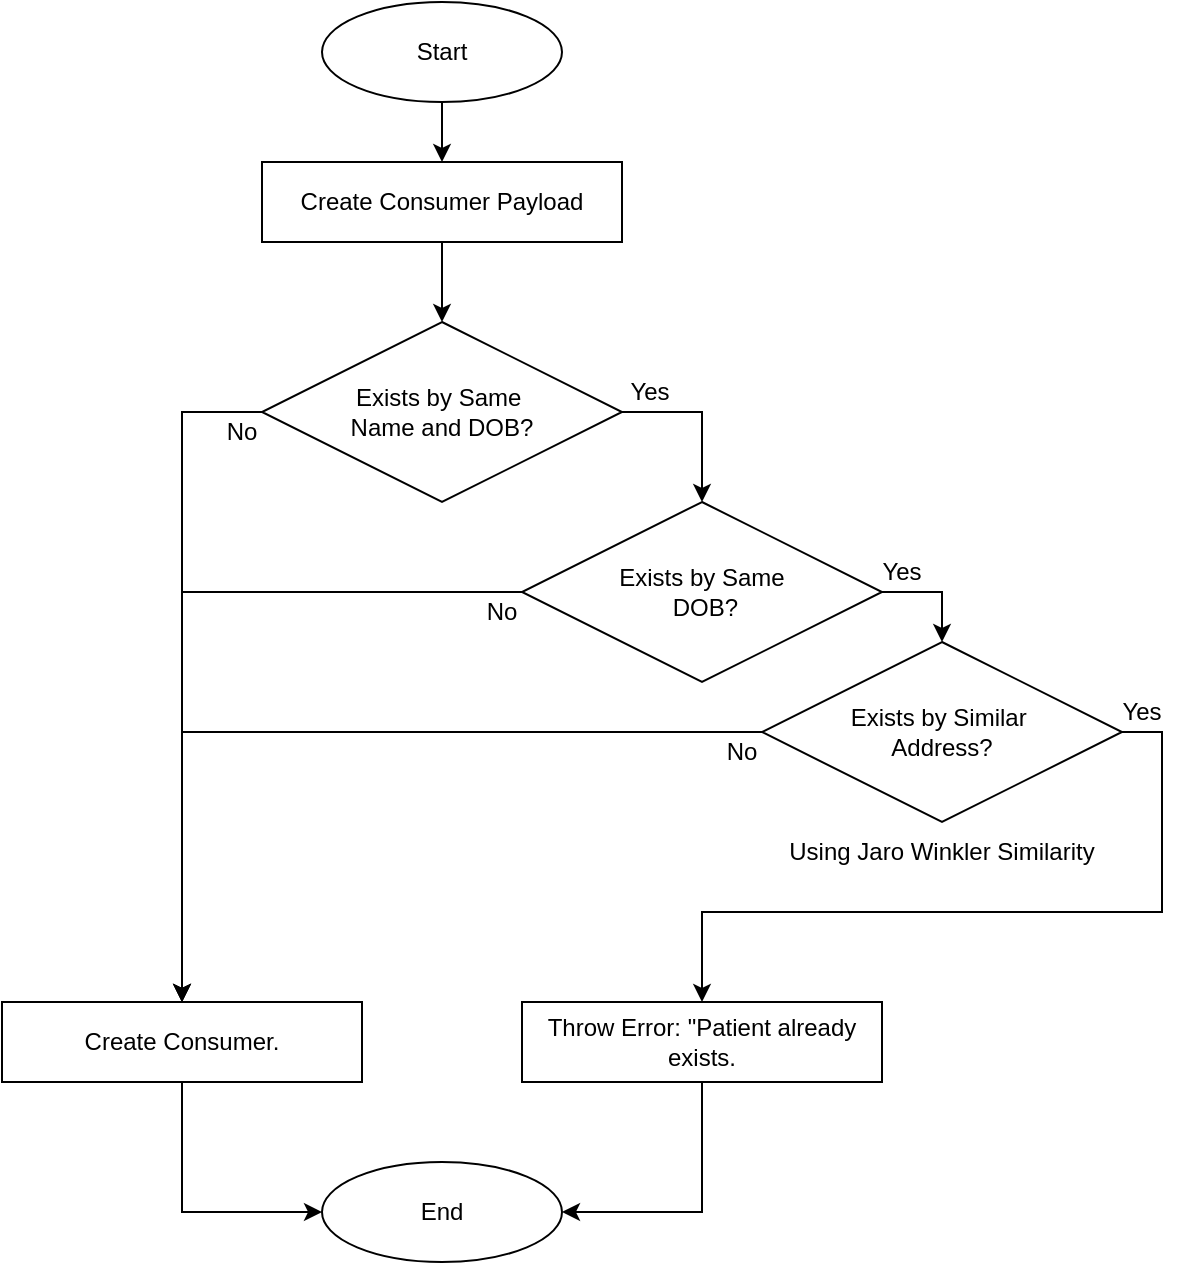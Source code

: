 <mxfile version="27.1.4">
  <diagram name="Duplicate Check Flow" id="5sd3W7gOwoMZETkUUy8N">
    <mxGraphModel dx="1033" dy="566" grid="1" gridSize="10" guides="1" tooltips="1" connect="1" arrows="1" fold="1" page="1" pageScale="1" pageWidth="827" pageHeight="1169" math="0" shadow="0">
      <root>
        <mxCell id="0" />
        <mxCell id="1" parent="0" />
        <mxCell id="SSAhuf66IrHfdAtE-sHf-7" style="edgeStyle=orthogonalEdgeStyle;rounded=0;orthogonalLoop=1;jettySize=auto;html=1;entryX=0.5;entryY=0;entryDx=0;entryDy=0;" edge="1" parent="1" source="SSAhuf66IrHfdAtE-sHf-1" target="SSAhuf66IrHfdAtE-sHf-3">
          <mxGeometry relative="1" as="geometry" />
        </mxCell>
        <mxCell id="SSAhuf66IrHfdAtE-sHf-1" value="&lt;font&gt;Start&lt;/font&gt;" style="ellipse;whiteSpace=wrap;html=1;fontSize=12;" vertex="1" parent="1">
          <mxGeometry x="280" y="30" width="120" height="50" as="geometry" />
        </mxCell>
        <mxCell id="SSAhuf66IrHfdAtE-sHf-2" value="&lt;font&gt;End&lt;/font&gt;" style="ellipse;whiteSpace=wrap;html=1;fontSize=12;" vertex="1" parent="1">
          <mxGeometry x="280" y="610" width="120" height="50" as="geometry" />
        </mxCell>
        <mxCell id="SSAhuf66IrHfdAtE-sHf-8" style="edgeStyle=orthogonalEdgeStyle;rounded=0;orthogonalLoop=1;jettySize=auto;html=1;entryX=0.5;entryY=0;entryDx=0;entryDy=0;" edge="1" parent="1" source="SSAhuf66IrHfdAtE-sHf-3" target="SSAhuf66IrHfdAtE-sHf-5">
          <mxGeometry relative="1" as="geometry" />
        </mxCell>
        <mxCell id="SSAhuf66IrHfdAtE-sHf-3" value="Create Consumer Payload" style="rounded=0;whiteSpace=wrap;html=1;" vertex="1" parent="1">
          <mxGeometry x="250" y="110" width="180" height="40" as="geometry" />
        </mxCell>
        <mxCell id="SSAhuf66IrHfdAtE-sHf-13" style="edgeStyle=orthogonalEdgeStyle;rounded=0;orthogonalLoop=1;jettySize=auto;html=1;entryX=1;entryY=0.5;entryDx=0;entryDy=0;" edge="1" parent="1" source="SSAhuf66IrHfdAtE-sHf-4" target="SSAhuf66IrHfdAtE-sHf-2">
          <mxGeometry relative="1" as="geometry" />
        </mxCell>
        <mxCell id="SSAhuf66IrHfdAtE-sHf-4" value="Throw Error: &quot;Patient already exists." style="rounded=0;whiteSpace=wrap;html=1;" vertex="1" parent="1">
          <mxGeometry x="380" y="530" width="180" height="40" as="geometry" />
        </mxCell>
        <mxCell id="SSAhuf66IrHfdAtE-sHf-15" style="edgeStyle=orthogonalEdgeStyle;rounded=0;orthogonalLoop=1;jettySize=auto;html=1;entryX=0.5;entryY=0;entryDx=0;entryDy=0;exitX=0;exitY=0.5;exitDx=0;exitDy=0;" edge="1" parent="1" source="SSAhuf66IrHfdAtE-sHf-5" target="SSAhuf66IrHfdAtE-sHf-9">
          <mxGeometry relative="1" as="geometry" />
        </mxCell>
        <mxCell id="SSAhuf66IrHfdAtE-sHf-17" style="edgeStyle=orthogonalEdgeStyle;rounded=0;orthogonalLoop=1;jettySize=auto;html=1;entryX=0.5;entryY=0;entryDx=0;entryDy=0;exitX=1;exitY=0.5;exitDx=0;exitDy=0;" edge="1" parent="1" source="SSAhuf66IrHfdAtE-sHf-5" target="SSAhuf66IrHfdAtE-sHf-16">
          <mxGeometry relative="1" as="geometry" />
        </mxCell>
        <mxCell id="SSAhuf66IrHfdAtE-sHf-5" value="Exists by Same&amp;nbsp;&lt;div&gt;Name and DOB?&lt;/div&gt;" style="rhombus;whiteSpace=wrap;html=1;" vertex="1" parent="1">
          <mxGeometry x="250" y="190" width="180" height="90" as="geometry" />
        </mxCell>
        <mxCell id="SSAhuf66IrHfdAtE-sHf-12" style="edgeStyle=orthogonalEdgeStyle;rounded=0;orthogonalLoop=1;jettySize=auto;html=1;entryX=0;entryY=0.5;entryDx=0;entryDy=0;" edge="1" parent="1" source="SSAhuf66IrHfdAtE-sHf-9" target="SSAhuf66IrHfdAtE-sHf-2">
          <mxGeometry relative="1" as="geometry" />
        </mxCell>
        <mxCell id="SSAhuf66IrHfdAtE-sHf-9" value="Create Consumer." style="rounded=0;whiteSpace=wrap;html=1;" vertex="1" parent="1">
          <mxGeometry x="120" y="530" width="180" height="40" as="geometry" />
        </mxCell>
        <mxCell id="SSAhuf66IrHfdAtE-sHf-18" style="edgeStyle=orthogonalEdgeStyle;rounded=0;orthogonalLoop=1;jettySize=auto;html=1;exitX=0;exitY=0.5;exitDx=0;exitDy=0;" edge="1" parent="1" source="SSAhuf66IrHfdAtE-sHf-16">
          <mxGeometry relative="1" as="geometry">
            <mxPoint x="210" y="530" as="targetPoint" />
            <Array as="points">
              <mxPoint x="210" y="325" />
            </Array>
          </mxGeometry>
        </mxCell>
        <mxCell id="SSAhuf66IrHfdAtE-sHf-24" style="edgeStyle=orthogonalEdgeStyle;rounded=0;orthogonalLoop=1;jettySize=auto;html=1;entryX=0.5;entryY=0;entryDx=0;entryDy=0;exitX=1;exitY=0.5;exitDx=0;exitDy=0;" edge="1" parent="1" source="SSAhuf66IrHfdAtE-sHf-16" target="SSAhuf66IrHfdAtE-sHf-23">
          <mxGeometry relative="1" as="geometry" />
        </mxCell>
        <mxCell id="SSAhuf66IrHfdAtE-sHf-16" value="Exists by Same&lt;div&gt;&amp;nbsp;DOB?&lt;/div&gt;" style="rhombus;whiteSpace=wrap;html=1;" vertex="1" parent="1">
          <mxGeometry x="380" y="280" width="180" height="90" as="geometry" />
        </mxCell>
        <mxCell id="SSAhuf66IrHfdAtE-sHf-19" value="No" style="text;html=1;align=center;verticalAlign=middle;whiteSpace=wrap;rounded=0;" vertex="1" parent="1">
          <mxGeometry x="210" y="230" width="60" height="30" as="geometry" />
        </mxCell>
        <mxCell id="SSAhuf66IrHfdAtE-sHf-20" value="No" style="text;html=1;align=center;verticalAlign=middle;whiteSpace=wrap;rounded=0;" vertex="1" parent="1">
          <mxGeometry x="340" y="320" width="60" height="30" as="geometry" />
        </mxCell>
        <mxCell id="SSAhuf66IrHfdAtE-sHf-21" value="Yes" style="text;html=1;align=center;verticalAlign=middle;whiteSpace=wrap;rounded=0;" vertex="1" parent="1">
          <mxGeometry x="414" y="210" width="60" height="30" as="geometry" />
        </mxCell>
        <mxCell id="SSAhuf66IrHfdAtE-sHf-26" style="edgeStyle=orthogonalEdgeStyle;rounded=0;orthogonalLoop=1;jettySize=auto;html=1;exitX=0;exitY=0.5;exitDx=0;exitDy=0;entryX=0.5;entryY=0;entryDx=0;entryDy=0;" edge="1" parent="1" source="SSAhuf66IrHfdAtE-sHf-23" target="SSAhuf66IrHfdAtE-sHf-9">
          <mxGeometry relative="1" as="geometry" />
        </mxCell>
        <mxCell id="SSAhuf66IrHfdAtE-sHf-28" style="edgeStyle=orthogonalEdgeStyle;rounded=0;orthogonalLoop=1;jettySize=auto;html=1;entryX=0.5;entryY=0;entryDx=0;entryDy=0;exitX=1;exitY=0.5;exitDx=0;exitDy=0;" edge="1" parent="1" source="SSAhuf66IrHfdAtE-sHf-23" target="SSAhuf66IrHfdAtE-sHf-4">
          <mxGeometry relative="1" as="geometry" />
        </mxCell>
        <mxCell id="SSAhuf66IrHfdAtE-sHf-23" value="Exists by Similar&amp;nbsp;&lt;div&gt;Address?&lt;/div&gt;" style="rhombus;whiteSpace=wrap;html=1;" vertex="1" parent="1">
          <mxGeometry x="500" y="350" width="180" height="90" as="geometry" />
        </mxCell>
        <mxCell id="SSAhuf66IrHfdAtE-sHf-25" value="Yes" style="text;html=1;align=center;verticalAlign=middle;whiteSpace=wrap;rounded=0;" vertex="1" parent="1">
          <mxGeometry x="540" y="300" width="60" height="30" as="geometry" />
        </mxCell>
        <mxCell id="SSAhuf66IrHfdAtE-sHf-27" value="No" style="text;html=1;align=center;verticalAlign=middle;whiteSpace=wrap;rounded=0;" vertex="1" parent="1">
          <mxGeometry x="460" y="390" width="60" height="30" as="geometry" />
        </mxCell>
        <mxCell id="SSAhuf66IrHfdAtE-sHf-29" value="Yes" style="text;html=1;align=center;verticalAlign=middle;whiteSpace=wrap;rounded=0;" vertex="1" parent="1">
          <mxGeometry x="660" y="370" width="60" height="30" as="geometry" />
        </mxCell>
        <mxCell id="SSAhuf66IrHfdAtE-sHf-30" value="Using Jaro Winkler Similarity" style="text;html=1;align=center;verticalAlign=middle;whiteSpace=wrap;rounded=0;" vertex="1" parent="1">
          <mxGeometry x="500" y="440" width="180" height="30" as="geometry" />
        </mxCell>
      </root>
    </mxGraphModel>
  </diagram>
</mxfile>

